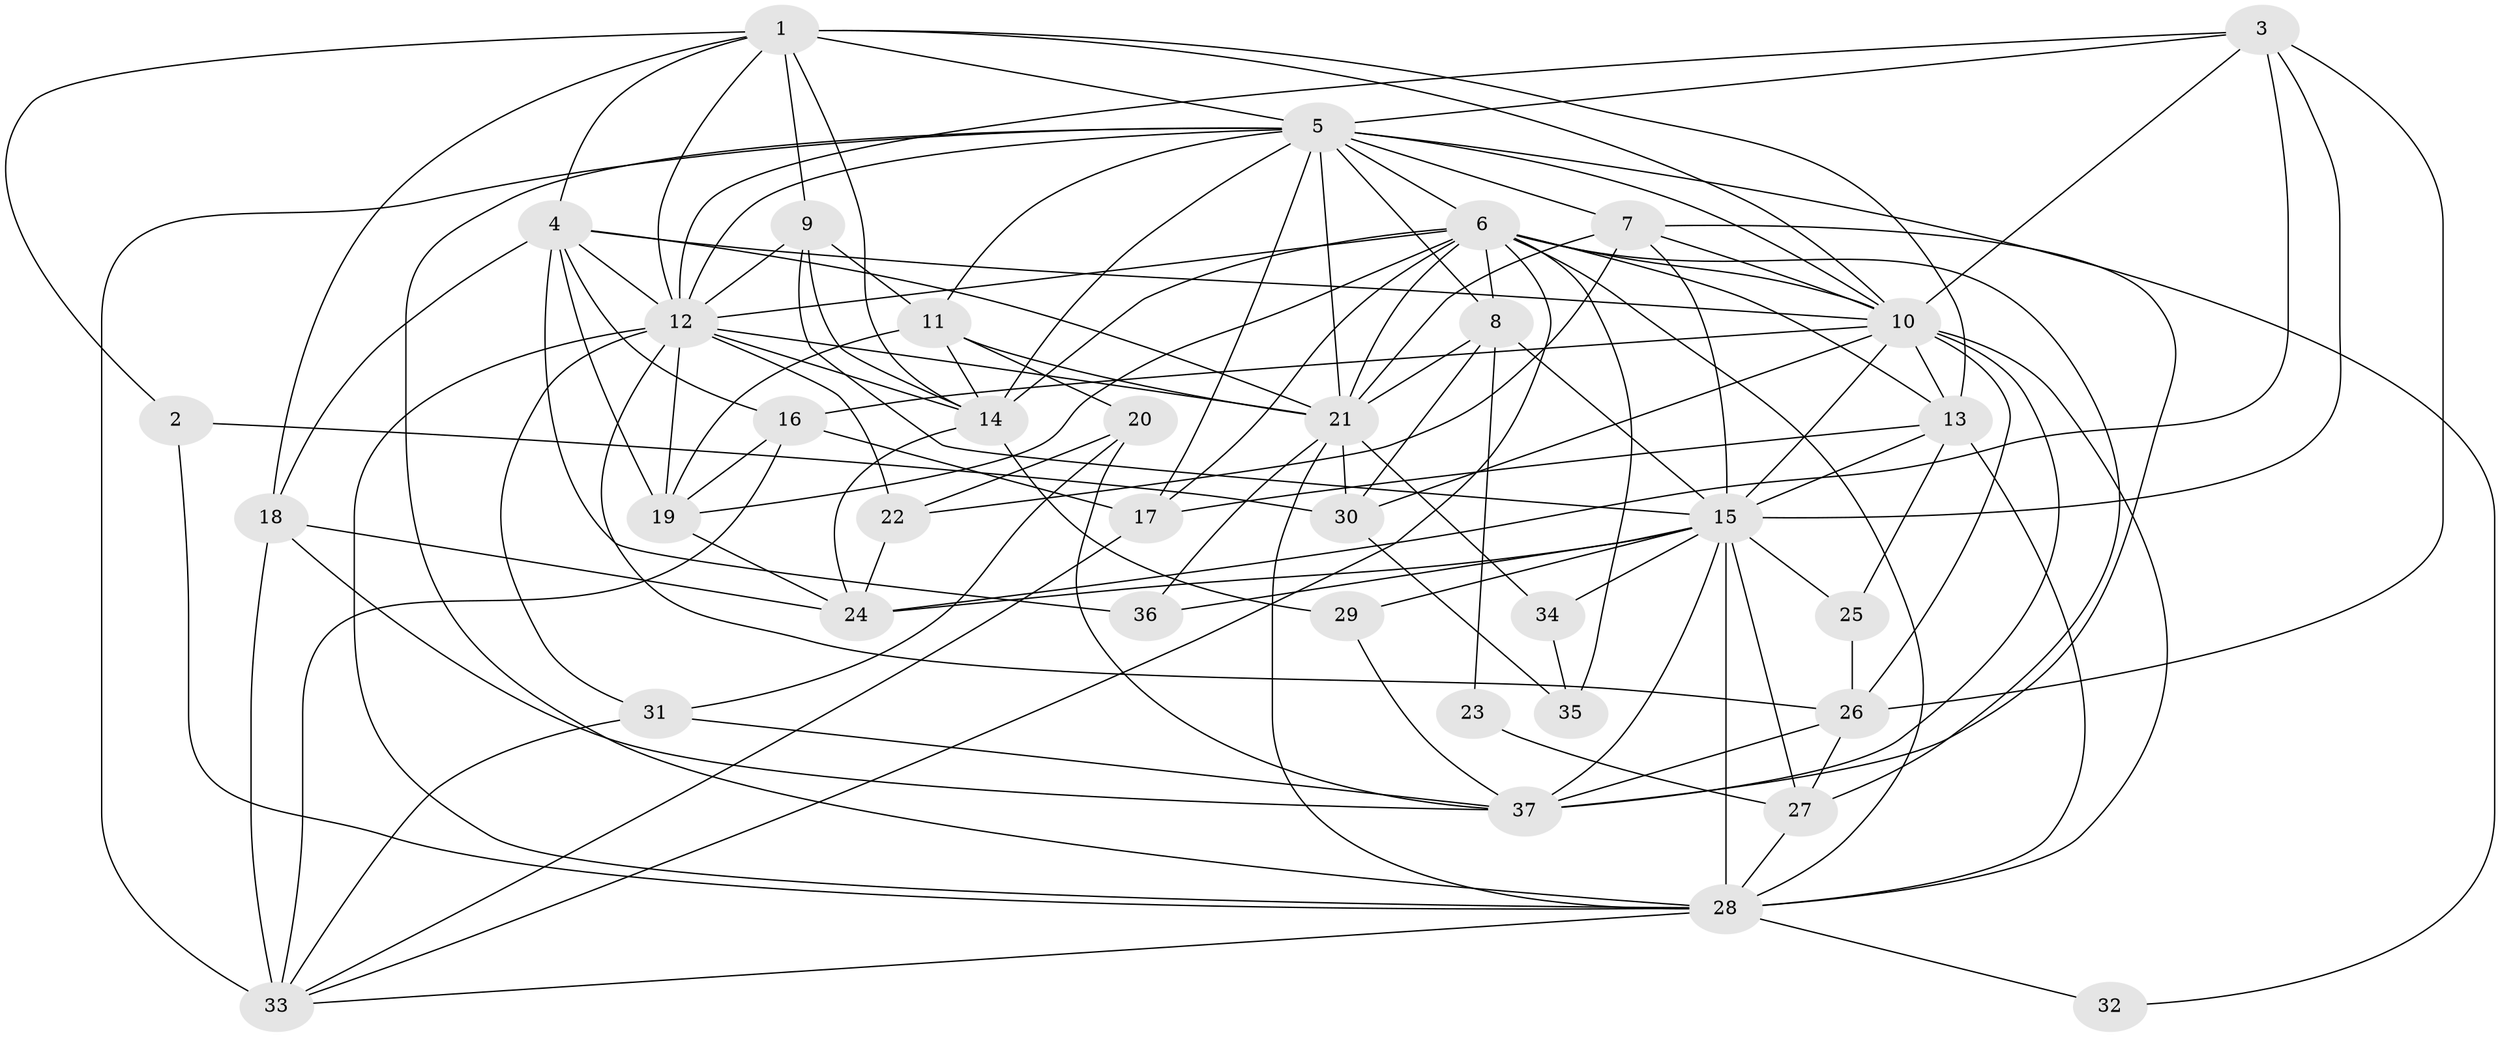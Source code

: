 // original degree distribution, {3: 0.24793388429752067, 4: 0.2727272727272727, 7: 0.06611570247933884, 2: 0.17355371900826447, 8: 0.024793388429752067, 6: 0.049586776859504134, 5: 0.15702479338842976, 9: 0.008264462809917356}
// Generated by graph-tools (version 1.1) at 2025/51/03/04/25 22:51:07]
// undirected, 37 vertices, 121 edges
graph export_dot {
  node [color=gray90,style=filled];
  1;
  2;
  3;
  4;
  5;
  6;
  7;
  8;
  9;
  10;
  11;
  12;
  13;
  14;
  15;
  16;
  17;
  18;
  19;
  20;
  21;
  22;
  23;
  24;
  25;
  26;
  27;
  28;
  29;
  30;
  31;
  32;
  33;
  34;
  35;
  36;
  37;
  1 -- 2 [weight=1.0];
  1 -- 4 [weight=1.0];
  1 -- 5 [weight=2.0];
  1 -- 9 [weight=1.0];
  1 -- 10 [weight=1.0];
  1 -- 12 [weight=1.0];
  1 -- 13 [weight=1.0];
  1 -- 14 [weight=1.0];
  1 -- 18 [weight=1.0];
  2 -- 28 [weight=1.0];
  2 -- 30 [weight=1.0];
  3 -- 5 [weight=2.0];
  3 -- 10 [weight=1.0];
  3 -- 12 [weight=1.0];
  3 -- 15 [weight=1.0];
  3 -- 24 [weight=1.0];
  3 -- 26 [weight=2.0];
  4 -- 10 [weight=1.0];
  4 -- 12 [weight=1.0];
  4 -- 16 [weight=1.0];
  4 -- 18 [weight=1.0];
  4 -- 19 [weight=1.0];
  4 -- 21 [weight=1.0];
  4 -- 36 [weight=1.0];
  5 -- 6 [weight=4.0];
  5 -- 7 [weight=3.0];
  5 -- 8 [weight=1.0];
  5 -- 10 [weight=3.0];
  5 -- 11 [weight=2.0];
  5 -- 12 [weight=2.0];
  5 -- 14 [weight=1.0];
  5 -- 17 [weight=1.0];
  5 -- 21 [weight=1.0];
  5 -- 28 [weight=2.0];
  5 -- 32 [weight=1.0];
  5 -- 33 [weight=4.0];
  6 -- 8 [weight=2.0];
  6 -- 10 [weight=2.0];
  6 -- 12 [weight=1.0];
  6 -- 13 [weight=1.0];
  6 -- 14 [weight=1.0];
  6 -- 17 [weight=1.0];
  6 -- 19 [weight=1.0];
  6 -- 21 [weight=1.0];
  6 -- 27 [weight=1.0];
  6 -- 28 [weight=1.0];
  6 -- 33 [weight=1.0];
  6 -- 35 [weight=1.0];
  7 -- 10 [weight=1.0];
  7 -- 15 [weight=1.0];
  7 -- 21 [weight=1.0];
  7 -- 22 [weight=1.0];
  7 -- 37 [weight=1.0];
  8 -- 15 [weight=1.0];
  8 -- 21 [weight=1.0];
  8 -- 23 [weight=1.0];
  8 -- 30 [weight=1.0];
  9 -- 11 [weight=1.0];
  9 -- 12 [weight=1.0];
  9 -- 14 [weight=1.0];
  9 -- 15 [weight=2.0];
  10 -- 13 [weight=1.0];
  10 -- 15 [weight=1.0];
  10 -- 16 [weight=1.0];
  10 -- 26 [weight=1.0];
  10 -- 28 [weight=1.0];
  10 -- 30 [weight=2.0];
  10 -- 37 [weight=1.0];
  11 -- 14 [weight=1.0];
  11 -- 19 [weight=1.0];
  11 -- 20 [weight=1.0];
  11 -- 21 [weight=1.0];
  12 -- 14 [weight=1.0];
  12 -- 19 [weight=2.0];
  12 -- 21 [weight=2.0];
  12 -- 22 [weight=1.0];
  12 -- 26 [weight=1.0];
  12 -- 28 [weight=1.0];
  12 -- 31 [weight=1.0];
  13 -- 15 [weight=1.0];
  13 -- 17 [weight=1.0];
  13 -- 25 [weight=1.0];
  13 -- 28 [weight=1.0];
  14 -- 24 [weight=1.0];
  14 -- 29 [weight=1.0];
  15 -- 24 [weight=1.0];
  15 -- 25 [weight=1.0];
  15 -- 27 [weight=1.0];
  15 -- 28 [weight=2.0];
  15 -- 29 [weight=2.0];
  15 -- 34 [weight=1.0];
  15 -- 36 [weight=1.0];
  15 -- 37 [weight=1.0];
  16 -- 17 [weight=1.0];
  16 -- 19 [weight=1.0];
  16 -- 33 [weight=1.0];
  17 -- 33 [weight=1.0];
  18 -- 24 [weight=1.0];
  18 -- 33 [weight=2.0];
  18 -- 37 [weight=1.0];
  19 -- 24 [weight=1.0];
  20 -- 22 [weight=1.0];
  20 -- 31 [weight=1.0];
  20 -- 37 [weight=1.0];
  21 -- 28 [weight=1.0];
  21 -- 30 [weight=2.0];
  21 -- 34 [weight=1.0];
  21 -- 36 [weight=1.0];
  22 -- 24 [weight=1.0];
  23 -- 27 [weight=1.0];
  25 -- 26 [weight=1.0];
  26 -- 27 [weight=1.0];
  26 -- 37 [weight=1.0];
  27 -- 28 [weight=2.0];
  28 -- 32 [weight=1.0];
  28 -- 33 [weight=2.0];
  29 -- 37 [weight=1.0];
  30 -- 35 [weight=1.0];
  31 -- 33 [weight=1.0];
  31 -- 37 [weight=1.0];
  34 -- 35 [weight=1.0];
}
